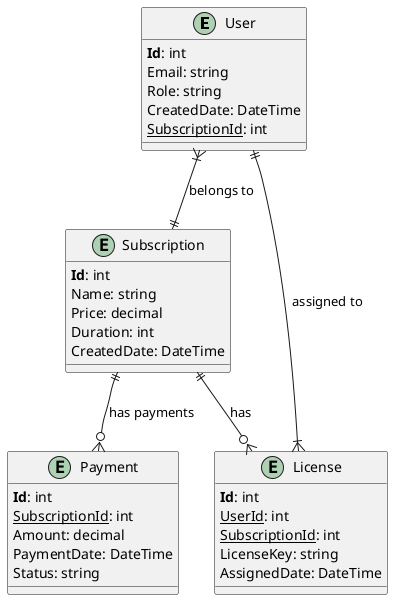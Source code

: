 ' Relational Database Schema for the License Management System
' Not used in the microservice, but useful for understanding the relationships between the tables
@startuml name: "Database Schema"
skinparam defaultFontName "Arial"
!define primary_key(x) <b>x</b>
!define foreign_key(x) <u>x</u>

entity User {
    primary_key(Id): int
    Email: string
    Role: string
    CreatedDate: DateTime
    foreign_key(SubscriptionId): int
}

entity Subscription {
    primary_key(Id): int
    Name: string
    Price: decimal
    Duration: int
    CreatedDate: DateTime
}

entity License {
    primary_key(Id): int
    foreign_key(UserId): int
    foreign_key(SubscriptionId): int
    LicenseKey: string
    AssignedDate: DateTime
}

entity Payment {
    primary_key(Id): int
    foreign_key(SubscriptionId): int
    Amount: decimal
    PaymentDate: DateTime
    Status: string
}

User }|--|| Subscription : "belongs to"
Subscription ||--o{ License : "has"
License }|--|| User : "assigned to"
Subscription ||--o{ Payment : "has payments"
@enduml
